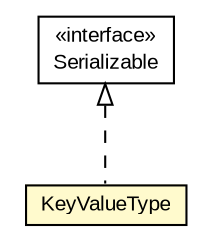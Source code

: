 #!/usr/local/bin/dot
#
# Class diagram 
# Generated by UMLGraph version R5_6-24-gf6e263 (http://www.umlgraph.org/)
#

digraph G {
	edge [fontname="arial",fontsize=10,labelfontname="arial",labelfontsize=10];
	node [fontname="arial",fontsize=10,shape=plaintext];
	nodesep=0.25;
	ranksep=0.5;
	// eu.europa.esig.jaxb.xmldsig.KeyValueType
	c410949 [label=<<table title="eu.europa.esig.jaxb.xmldsig.KeyValueType" border="0" cellborder="1" cellspacing="0" cellpadding="2" port="p" bgcolor="lemonChiffon" href="./KeyValueType.html">
		<tr><td><table border="0" cellspacing="0" cellpadding="1">
<tr><td align="center" balign="center"> KeyValueType </td></tr>
		</table></td></tr>
		</table>>, URL="./KeyValueType.html", fontname="arial", fontcolor="black", fontsize=10.0];
	//eu.europa.esig.jaxb.xmldsig.KeyValueType implements java.io.Serializable
	c411128:p -> c410949:p [dir=back,arrowtail=empty,style=dashed];
	// java.io.Serializable
	c411128 [label=<<table title="java.io.Serializable" border="0" cellborder="1" cellspacing="0" cellpadding="2" port="p" href="http://java.sun.com/j2se/1.4.2/docs/api/java/io/Serializable.html">
		<tr><td><table border="0" cellspacing="0" cellpadding="1">
<tr><td align="center" balign="center"> &#171;interface&#187; </td></tr>
<tr><td align="center" balign="center"> Serializable </td></tr>
		</table></td></tr>
		</table>>, URL="http://java.sun.com/j2se/1.4.2/docs/api/java/io/Serializable.html", fontname="arial", fontcolor="black", fontsize=10.0];
}


